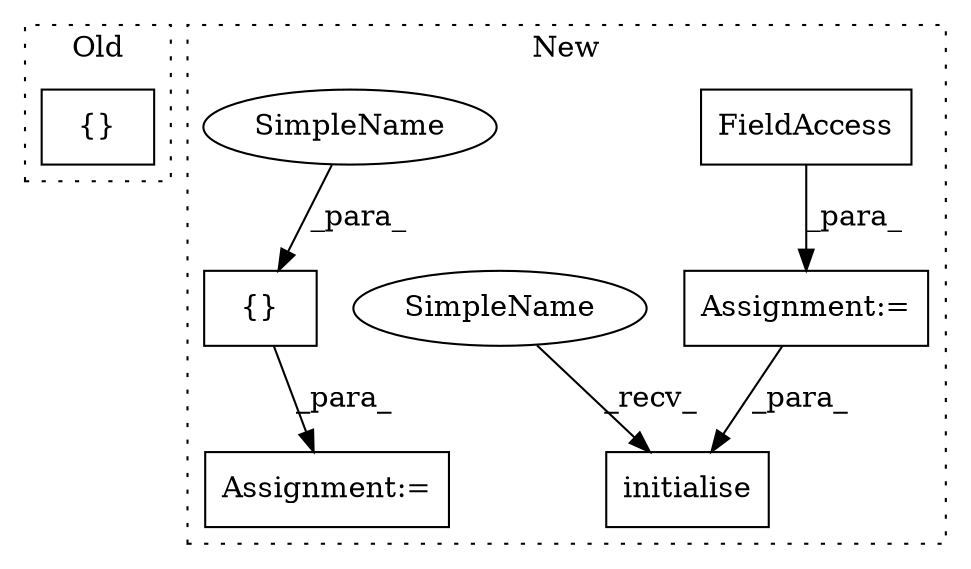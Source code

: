 digraph G {
subgraph cluster0 {
1 [label="{}" a="4" s="3371,3400" l="1,1" shape="box"];
label = "Old";
style="dotted";
}
subgraph cluster1 {
2 [label="initialise" a="32" s="4126,4168" l="11,1" shape="box"];
3 [label="Assignment:=" a="7" s="4069" l="1" shape="box"];
4 [label="FieldAccess" a="22" s="4070" l="31" shape="box"];
5 [label="{}" a="4" s="4207,4224" l="1,1" shape="box"];
6 [label="Assignment:=" a="7" s="4189" l="1" shape="box"];
7 [label="SimpleName" a="42" s="4109" l="16" shape="ellipse"];
8 [label="SimpleName" a="42" s="4208" l="16" shape="ellipse"];
label = "New";
style="dotted";
}
3 -> 2 [label="_para_"];
4 -> 3 [label="_para_"];
5 -> 6 [label="_para_"];
7 -> 2 [label="_recv_"];
8 -> 5 [label="_para_"];
}